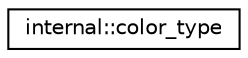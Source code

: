 digraph "Иерархия классов. Графический вид."
{
  edge [fontname="Helvetica",fontsize="10",labelfontname="Helvetica",labelfontsize="10"];
  node [fontname="Helvetica",fontsize="10",shape=record];
  rankdir="LR";
  Node0 [label="internal::color_type",height=0.2,width=0.4,color="black", fillcolor="white", style="filled",URL="$structinternal_1_1color__type.html"];
}

